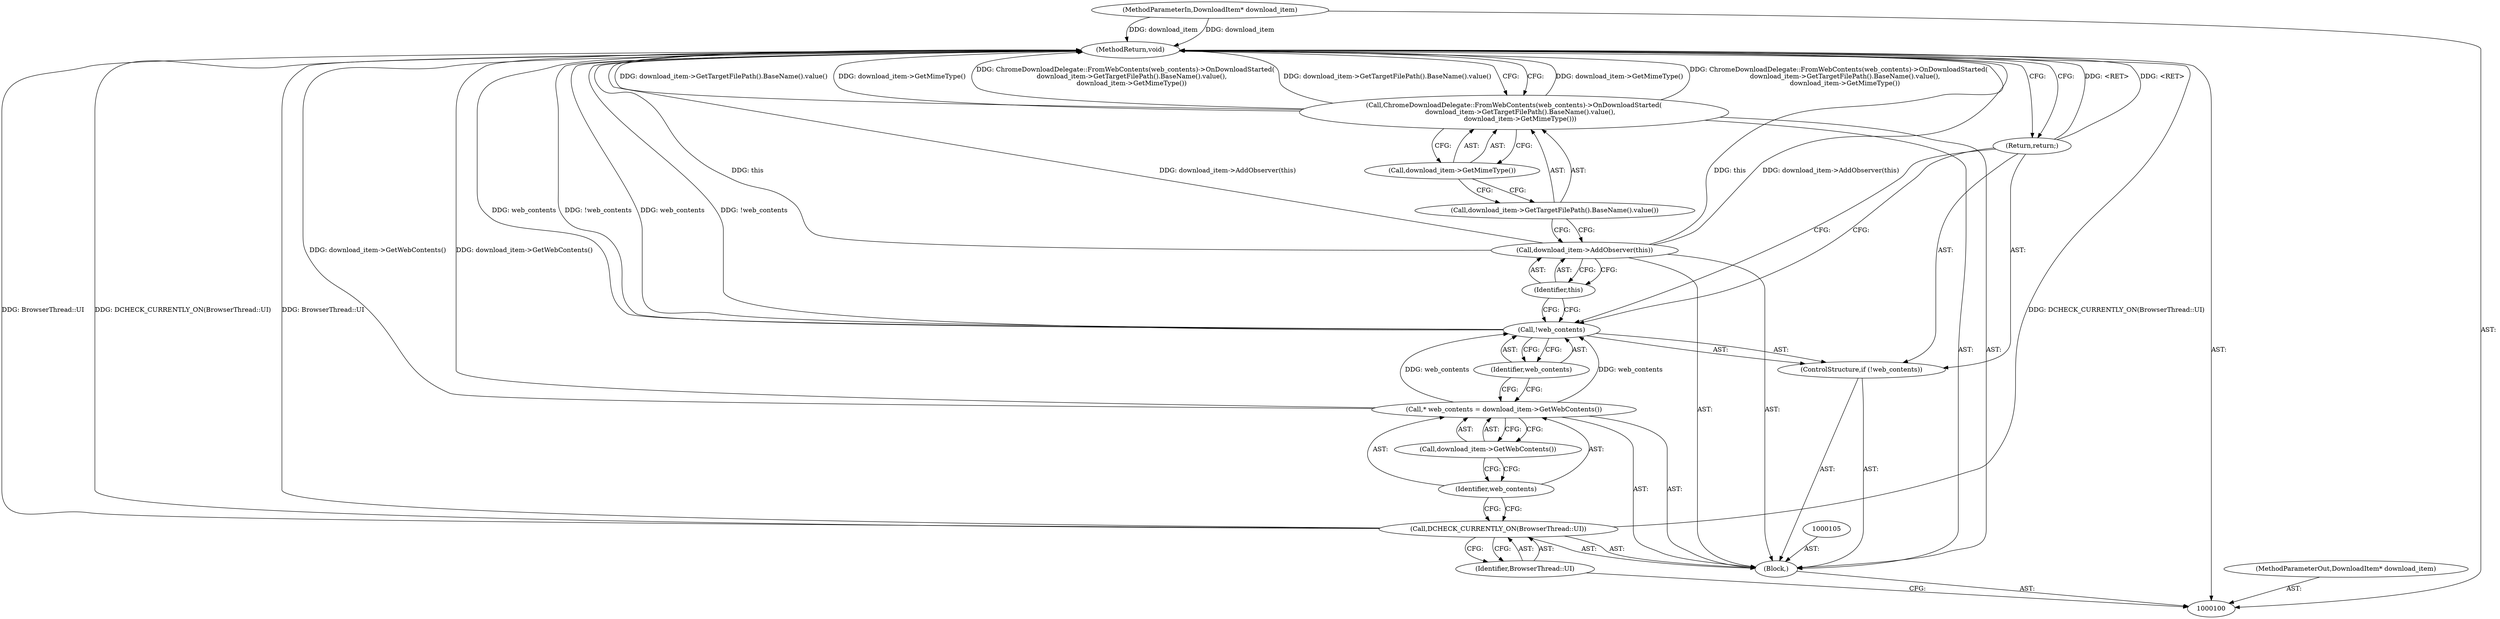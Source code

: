 digraph "1_Chrome_5fc08cfb098acce49344d2e89cc27c915903f81c_2" {
"1000118" [label="(MethodReturn,void)"];
"1000115" [label="(Call,ChromeDownloadDelegate::FromWebContents(web_contents)->OnDownloadStarted(\n      download_item->GetTargetFilePath().BaseName().value(),\n      download_item->GetMimeType()))"];
"1000116" [label="(Call,download_item->GetTargetFilePath().BaseName().value())"];
"1000117" [label="(Call,download_item->GetMimeType())"];
"1000102" [label="(Block,)"];
"1000101" [label="(MethodParameterIn,DownloadItem* download_item)"];
"1000155" [label="(MethodParameterOut,DownloadItem* download_item)"];
"1000104" [label="(Identifier,BrowserThread::UI)"];
"1000103" [label="(Call,DCHECK_CURRENTLY_ON(BrowserThread::UI))"];
"1000106" [label="(Call,* web_contents = download_item->GetWebContents())"];
"1000107" [label="(Identifier,web_contents)"];
"1000108" [label="(Call,download_item->GetWebContents())"];
"1000109" [label="(ControlStructure,if (!web_contents))"];
"1000110" [label="(Call,!web_contents)"];
"1000111" [label="(Identifier,web_contents)"];
"1000112" [label="(Return,return;)"];
"1000113" [label="(Call,download_item->AddObserver(this))"];
"1000114" [label="(Identifier,this)"];
"1000118" -> "1000100"  [label="AST: "];
"1000118" -> "1000112"  [label="CFG: "];
"1000118" -> "1000115"  [label="CFG: "];
"1000115" -> "1000118"  [label="DDG: download_item->GetMimeType()"];
"1000115" -> "1000118"  [label="DDG: ChromeDownloadDelegate::FromWebContents(web_contents)->OnDownloadStarted(\n      download_item->GetTargetFilePath().BaseName().value(),\n      download_item->GetMimeType())"];
"1000115" -> "1000118"  [label="DDG: download_item->GetTargetFilePath().BaseName().value()"];
"1000106" -> "1000118"  [label="DDG: download_item->GetWebContents()"];
"1000103" -> "1000118"  [label="DDG: BrowserThread::UI"];
"1000103" -> "1000118"  [label="DDG: DCHECK_CURRENTLY_ON(BrowserThread::UI)"];
"1000113" -> "1000118"  [label="DDG: this"];
"1000113" -> "1000118"  [label="DDG: download_item->AddObserver(this)"];
"1000101" -> "1000118"  [label="DDG: download_item"];
"1000110" -> "1000118"  [label="DDG: !web_contents"];
"1000110" -> "1000118"  [label="DDG: web_contents"];
"1000112" -> "1000118"  [label="DDG: <RET>"];
"1000115" -> "1000102"  [label="AST: "];
"1000115" -> "1000117"  [label="CFG: "];
"1000116" -> "1000115"  [label="AST: "];
"1000117" -> "1000115"  [label="AST: "];
"1000118" -> "1000115"  [label="CFG: "];
"1000115" -> "1000118"  [label="DDG: download_item->GetMimeType()"];
"1000115" -> "1000118"  [label="DDG: ChromeDownloadDelegate::FromWebContents(web_contents)->OnDownloadStarted(\n      download_item->GetTargetFilePath().BaseName().value(),\n      download_item->GetMimeType())"];
"1000115" -> "1000118"  [label="DDG: download_item->GetTargetFilePath().BaseName().value()"];
"1000116" -> "1000115"  [label="AST: "];
"1000116" -> "1000113"  [label="CFG: "];
"1000117" -> "1000116"  [label="CFG: "];
"1000117" -> "1000115"  [label="AST: "];
"1000117" -> "1000116"  [label="CFG: "];
"1000115" -> "1000117"  [label="CFG: "];
"1000102" -> "1000100"  [label="AST: "];
"1000103" -> "1000102"  [label="AST: "];
"1000105" -> "1000102"  [label="AST: "];
"1000106" -> "1000102"  [label="AST: "];
"1000109" -> "1000102"  [label="AST: "];
"1000113" -> "1000102"  [label="AST: "];
"1000115" -> "1000102"  [label="AST: "];
"1000101" -> "1000100"  [label="AST: "];
"1000101" -> "1000118"  [label="DDG: download_item"];
"1000155" -> "1000100"  [label="AST: "];
"1000104" -> "1000103"  [label="AST: "];
"1000104" -> "1000100"  [label="CFG: "];
"1000103" -> "1000104"  [label="CFG: "];
"1000103" -> "1000102"  [label="AST: "];
"1000103" -> "1000104"  [label="CFG: "];
"1000104" -> "1000103"  [label="AST: "];
"1000107" -> "1000103"  [label="CFG: "];
"1000103" -> "1000118"  [label="DDG: BrowserThread::UI"];
"1000103" -> "1000118"  [label="DDG: DCHECK_CURRENTLY_ON(BrowserThread::UI)"];
"1000106" -> "1000102"  [label="AST: "];
"1000106" -> "1000108"  [label="CFG: "];
"1000107" -> "1000106"  [label="AST: "];
"1000108" -> "1000106"  [label="AST: "];
"1000111" -> "1000106"  [label="CFG: "];
"1000106" -> "1000118"  [label="DDG: download_item->GetWebContents()"];
"1000106" -> "1000110"  [label="DDG: web_contents"];
"1000107" -> "1000106"  [label="AST: "];
"1000107" -> "1000103"  [label="CFG: "];
"1000108" -> "1000107"  [label="CFG: "];
"1000108" -> "1000106"  [label="AST: "];
"1000108" -> "1000107"  [label="CFG: "];
"1000106" -> "1000108"  [label="CFG: "];
"1000109" -> "1000102"  [label="AST: "];
"1000110" -> "1000109"  [label="AST: "];
"1000112" -> "1000109"  [label="AST: "];
"1000110" -> "1000109"  [label="AST: "];
"1000110" -> "1000111"  [label="CFG: "];
"1000111" -> "1000110"  [label="AST: "];
"1000112" -> "1000110"  [label="CFG: "];
"1000114" -> "1000110"  [label="CFG: "];
"1000110" -> "1000118"  [label="DDG: !web_contents"];
"1000110" -> "1000118"  [label="DDG: web_contents"];
"1000106" -> "1000110"  [label="DDG: web_contents"];
"1000111" -> "1000110"  [label="AST: "];
"1000111" -> "1000106"  [label="CFG: "];
"1000110" -> "1000111"  [label="CFG: "];
"1000112" -> "1000109"  [label="AST: "];
"1000112" -> "1000110"  [label="CFG: "];
"1000118" -> "1000112"  [label="CFG: "];
"1000112" -> "1000118"  [label="DDG: <RET>"];
"1000113" -> "1000102"  [label="AST: "];
"1000113" -> "1000114"  [label="CFG: "];
"1000114" -> "1000113"  [label="AST: "];
"1000116" -> "1000113"  [label="CFG: "];
"1000113" -> "1000118"  [label="DDG: this"];
"1000113" -> "1000118"  [label="DDG: download_item->AddObserver(this)"];
"1000114" -> "1000113"  [label="AST: "];
"1000114" -> "1000110"  [label="CFG: "];
"1000113" -> "1000114"  [label="CFG: "];
}
